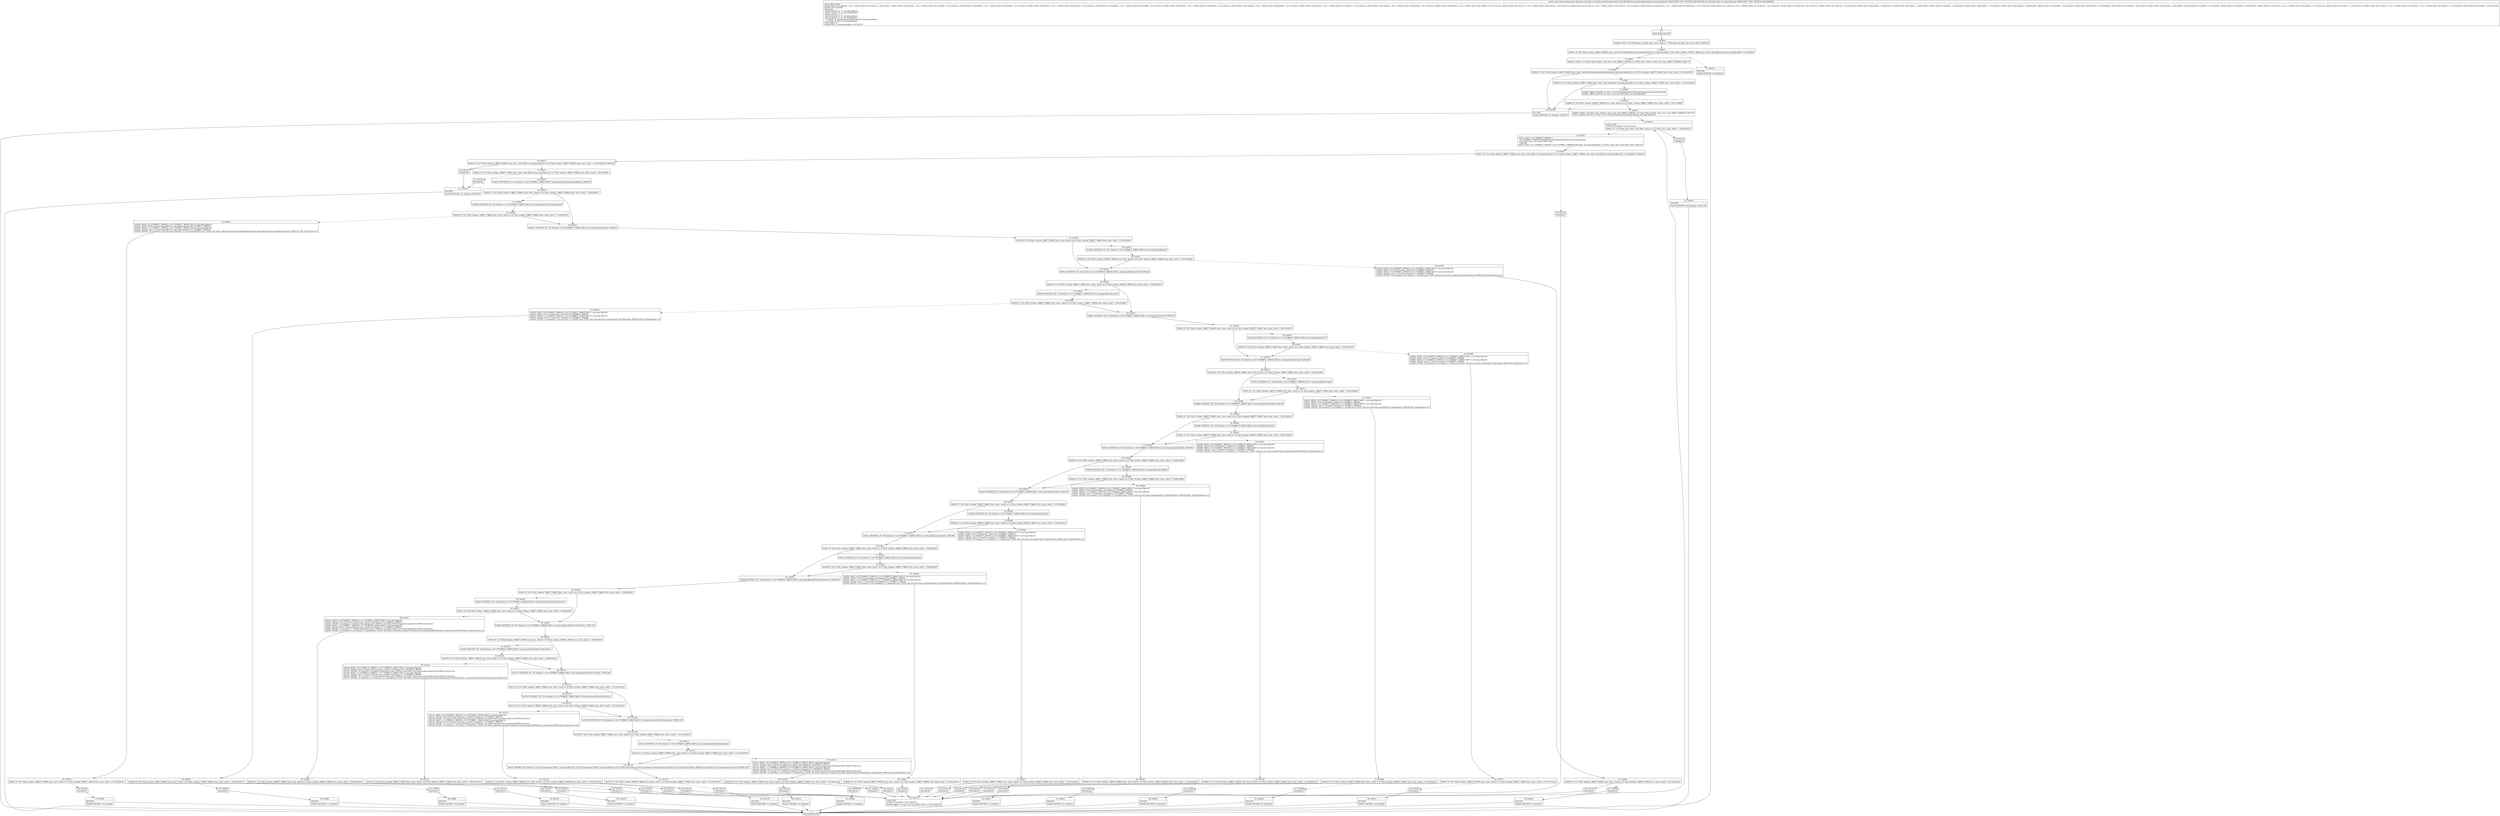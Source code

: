 digraph "CFG forkotlin.collections.ArraysKt__ArraysKt.contentDeepEquals([Ljava\/lang\/Object;[Ljava\/lang\/Object;)Z" {
Node_0 [shape=record,label="{0\:\ ?|MTH_ENTER_BLOCK\l}"];
Node_2 [shape=record,label="{2\:\ 0x0000|0x0000: CONST  (r0 I:??[boolean, int, float, short, byte, char]) = (1 ??[boolean, int, float, short, byte, char])  (LINE:76)\l}"];
Node_3 [shape=record,label="{3\:\ 0x0001|0x0001: IF  (r8 I:??[int, boolean, OBJECT, ARRAY, byte, short, char] A[D('$this$contentDeepEqualsImpl' java.lang.Object[])]) != (r9 I:??[int, boolean, OBJECT, ARRAY, byte, short, char] A[D('other' java.lang.Object[])])  \-\> B:5:0x0004 \l}"];
Node_4 [shape=record,label="{4\:\ 0x0003|RETURN\l|0x0003: RETURN  (r0 I:boolean) \l}"];
Node_1 [shape=record,label="{1\:\ ?|MTH_EXIT_BLOCK\l}"];
Node_5 [shape=record,label="{5\:\ 0x0004|0x0004: CONST  (r1 I:??[int, float, boolean, short, byte, char, OBJECT, ARRAY]) = (0 ??[int, float, boolean, short, byte, char, OBJECT, ARRAY])  (LINE:77)\l}"];
Node_6 [shape=record,label="{6\:\ 0x0005|0x0005: IF  (r8 I:??[int, boolean, OBJECT, ARRAY, byte, short, char] A[D('$this$contentDeepEqualsImpl' java.lang.Object[])]) == (0 ??[int, boolean, OBJECT, ARRAY, byte, short, char])  \-\> B:116:0x0160 \l}"];
Node_7 [shape=record,label="{7\:\ 0x0007|0x0007: IF  (r9 I:??[int, boolean, OBJECT, ARRAY, byte, short, char] A[D('other' java.lang.Object[])]) == (0 ??[int, boolean, OBJECT, ARRAY, byte, short, char])  \-\> B:116:0x0160 \l}"];
Node_8 [shape=record,label="{8\:\ 0x0009|0x0009: ARRAY_LENGTH  (r2 I:int) = (r8 I:??[] A[D('$this$contentDeepEqualsImpl' java.lang.Object[])]) \l0x000a: ARRAY_LENGTH  (r3 I:int) = (r9 I:??[] A[D('other' java.lang.Object[])]) \l}"];
Node_9 [shape=record,label="{9\:\ 0x000b|0x000b: IF  (r2 I:??[int, boolean, OBJECT, ARRAY, byte, short, char]) == (r3 I:??[int, boolean, OBJECT, ARRAY, byte, short, char])  \-\> B:11:0x000f \l}"];
Node_11 [shape=record,label="{11\:\ 0x000f|0x000f: CONST  (r2 I:??[int, float, boolean, short, byte, char, OBJECT, ARRAY]) = (0 ??[int, float, boolean, short, byte, char, OBJECT, ARRAY])  (LINE:79)\l0x0010: ARRAY_LENGTH  (r3 I:int) = (r8 I:??[] A[D('$this$contentDeepEqualsImpl' java.lang.Object[])]) \l}"];
Node_12 [shape=record,label="{12\:\ 0x0011|LOOP_START\lLOOP:0: B:12:0x0011\-\>B:113:0x015a\l|0x0011: IF  (r2 I:??[int, byte, short, char] A[D('i' int)]) \>= (r3 I:??[int, byte, short, char])  \-\> B:118:0x015f \l}"];
Node_13 [shape=record,label="{13\:\ 0x0013|0x0013: AGET  (r4 I:??[OBJECT, ARRAY]) = \l  (r8 I:??[OBJECT, ARRAY][] A[D('$this$contentDeepEqualsImpl' java.lang.Object[])])\l  (r2 I:??[int, short, byte, char] A[D('i' int)])\l  (LINE:80)\l0x0015: AGET  (r5 I:??[OBJECT, ARRAY]) = (r9 I:??[OBJECT, ARRAY][] A[D('other' java.lang.Object[])]), (r2 I:??[int, short, byte, char] A[D('i' int)])  (LINE:81)\l}"];
Node_14 [shape=record,label="{14\:\ 0x0017|0x0017: IF  (r4 I:??[int, boolean, OBJECT, ARRAY, byte, short, char] A[D('v1' java.lang.Object)]) != (r5 I:??[int, boolean, OBJECT, ARRAY, byte, short, char] A[D('v2' java.lang.Object)])  \-\> B:16:0x001b  (LINE:83)\l}"];
Node_16 [shape=record,label="{16\:\ 0x001b|0x001b: IF  (r4 I:??[int, boolean, OBJECT, ARRAY, byte, short, char] A[D('v1' java.lang.Object)]) == (0 ??[int, boolean, OBJECT, ARRAY, byte, short, char])  \-\> B:120:0x015e  (LINE:85)\l}"];
Node_17 [shape=record,label="{17\:\ 0x001d|0x001d: IF  (r5 I:??[int, boolean, OBJECT, ARRAY, byte, short, char] A[D('v2' java.lang.Object)]) != (0 ??[int, boolean, OBJECT, ARRAY, byte, short, char])  \-\> B:19:0x0021 \l}"];
Node_19 [shape=record,label="{19\:\ 0x0021|0x0022: INSTANCE_OF  (r6 I:boolean) = (r4 I:??[OBJECT, ARRAY] A[D('v1' java.lang.Object)]) java.lang.Object[]  (LINE:90)\l}"];
Node_20 [shape=record,label="{20\:\ 0x0024|0x0024: IF  (r6 I:??[int, boolean, OBJECT, ARRAY, byte, short, char]) == (0 ??[int, boolean, OBJECT, ARRAY, byte, short, char])  \-\> B:26:0x0037 \l}"];
Node_21 [shape=record,label="{21\:\ 0x0026|0x0026: INSTANCE_OF  (r6 I:boolean) = (r5 I:??[OBJECT, ARRAY] A[D('v2' java.lang.Object)]) java.lang.Object[] \l}"];
Node_22 [shape=record,label="{22\:\ 0x0028|0x0028: IF  (r6 I:??[int, boolean, OBJECT, ARRAY, byte, short, char]) == (0 ??[int, boolean, OBJECT, ARRAY, byte, short, char])  \-\> B:26:0x0037 \l}"];
Node_23 [shape=record,label="{23\:\ 0x002a|0x002a: MOVE  (r6 I:??[OBJECT, ARRAY]) = (r4 I:??[OBJECT, ARRAY] A[D('v1' java.lang.Object)]) \l0x002b: CHECK_CAST (r6 I:java.lang.Object[]) = (java.lang.Object[]) (r6 I:??[OBJECT, ARRAY]) \l0x002d: MOVE  (r7 I:??[OBJECT, ARRAY]) = (r5 I:??[OBJECT, ARRAY] A[D('v2' java.lang.Object)]) \l0x002e: CHECK_CAST (r7 I:java.lang.Object[]) = (java.lang.Object[]) (r7 I:??[OBJECT, ARRAY]) \l0x0030: INVOKE  (r6 I:boolean) = (r6 I:java.lang.Object[]), (r7 I:java.lang.Object[]) type: STATIC call: kotlin.collections.ArraysKt.contentDeepEquals(java.lang.Object[], java.lang.Object[]):boolean A[MD:\<T\>:(T[], T[]):boolean (m)]\l}"];
Node_24 [shape=record,label="{24\:\ 0x0034|0x0034: IF  (r6 I:??[int, boolean, OBJECT, ARRAY, byte, short, char]) != (0 ??[int, boolean, OBJECT, ARRAY, byte, short, char])  \-\> B:134:0x015a \l}"];
Node_125 [shape=record,label="{125\:\ 0x0036|SYNTHETIC\l}"];
Node_25 [shape=record,label="{25\:\ 0x0036|RETURN\l|0x0036: RETURN  (r1 I:boolean) \l}"];
Node_134 [shape=record,label="{134\:\ 0x015a|SYNTHETIC\l}"];
Node_113 [shape=record,label="{113\:\ 0x015a|LOOP_END\lLOOP:0: B:12:0x0011\-\>B:113:0x015a\l|0x015a: ARITH  (r2 I:int) = (r2 I:int A[D('i' int)]) + (1 int)  (LINE:79)\l}"];
Node_26 [shape=record,label="{26\:\ 0x0037|0x0037: INSTANCE_OF  (r6 I:boolean) = (r4 I:??[OBJECT, ARRAY] A[D('v1' java.lang.Object)]) byte[]  (LINE:91)\l}"];
Node_27 [shape=record,label="{27\:\ 0x0039|0x0039: IF  (r6 I:??[int, boolean, OBJECT, ARRAY, byte, short, char]) == (0 ??[int, boolean, OBJECT, ARRAY, byte, short, char])  \-\> B:33:0x004c \l}"];
Node_28 [shape=record,label="{28\:\ 0x003b|0x003b: INSTANCE_OF  (r6 I:boolean) = (r5 I:??[OBJECT, ARRAY] A[D('v2' java.lang.Object)]) byte[] \l}"];
Node_29 [shape=record,label="{29\:\ 0x003d|0x003d: IF  (r6 I:??[int, boolean, OBJECT, ARRAY, byte, short, char]) == (0 ??[int, boolean, OBJECT, ARRAY, byte, short, char])  \-\> B:33:0x004c \l}"];
Node_30 [shape=record,label="{30\:\ 0x003f|0x003f: MOVE  (r6 I:??[OBJECT, ARRAY]) = (r4 I:??[OBJECT, ARRAY] A[D('v1' java.lang.Object)]) \l0x0040: CHECK_CAST (r6 I:byte[]) = (byte[]) (r6 I:??[OBJECT, ARRAY]) \l0x0042: MOVE  (r7 I:??[OBJECT, ARRAY]) = (r5 I:??[OBJECT, ARRAY] A[D('v2' java.lang.Object)]) \l0x0043: CHECK_CAST (r7 I:byte[]) = (byte[]) (r7 I:??[OBJECT, ARRAY]) \l0x0045: INVOKE  (r6 I:boolean) = (r6 I:byte[]), (r7 I:byte[]) type: STATIC call: java.util.Arrays.equals(byte[], byte[]):boolean A[MD:(byte[], byte[]):boolean (c)]\l}"];
Node_31 [shape=record,label="{31\:\ 0x0049|0x0049: IF  (r6 I:??[int, boolean, OBJECT, ARRAY, byte, short, char]) != (0 ??[int, boolean, OBJECT, ARRAY, byte, short, char])  \-\> B:135:0x015a \l}"];
Node_127 [shape=record,label="{127\:\ 0x004b|SYNTHETIC\l}"];
Node_32 [shape=record,label="{32\:\ 0x004b|RETURN\l|0x004b: RETURN  (r1 I:boolean) \l}"];
Node_135 [shape=record,label="{135\:\ 0x015a|SYNTHETIC\l}"];
Node_33 [shape=record,label="{33\:\ 0x004c|0x004c: INSTANCE_OF  (r6 I:boolean) = (r4 I:??[OBJECT, ARRAY] A[D('v1' java.lang.Object)]) short[]  (LINE:92)\l}"];
Node_34 [shape=record,label="{34\:\ 0x004e|0x004e: IF  (r6 I:??[int, boolean, OBJECT, ARRAY, byte, short, char]) == (0 ??[int, boolean, OBJECT, ARRAY, byte, short, char])  \-\> B:40:0x0061 \l}"];
Node_35 [shape=record,label="{35\:\ 0x0050|0x0050: INSTANCE_OF  (r6 I:boolean) = (r5 I:??[OBJECT, ARRAY] A[D('v2' java.lang.Object)]) short[] \l}"];
Node_36 [shape=record,label="{36\:\ 0x0052|0x0052: IF  (r6 I:??[int, boolean, OBJECT, ARRAY, byte, short, char]) == (0 ??[int, boolean, OBJECT, ARRAY, byte, short, char])  \-\> B:40:0x0061 \l}"];
Node_37 [shape=record,label="{37\:\ 0x0054|0x0054: MOVE  (r6 I:??[OBJECT, ARRAY]) = (r4 I:??[OBJECT, ARRAY] A[D('v1' java.lang.Object)]) \l0x0055: CHECK_CAST (r6 I:short[]) = (short[]) (r6 I:??[OBJECT, ARRAY]) \l0x0057: MOVE  (r7 I:??[OBJECT, ARRAY]) = (r5 I:??[OBJECT, ARRAY] A[D('v2' java.lang.Object)]) \l0x0058: CHECK_CAST (r7 I:short[]) = (short[]) (r7 I:??[OBJECT, ARRAY]) \l0x005a: INVOKE  (r6 I:boolean) = (r6 I:short[]), (r7 I:short[]) type: STATIC call: java.util.Arrays.equals(short[], short[]):boolean A[MD:(short[], short[]):boolean (c)]\l}"];
Node_38 [shape=record,label="{38\:\ 0x005e|0x005e: IF  (r6 I:??[int, boolean, OBJECT, ARRAY, byte, short, char]) != (0 ??[int, boolean, OBJECT, ARRAY, byte, short, char])  \-\> B:136:0x015a \l}"];
Node_131 [shape=record,label="{131\:\ 0x0060|SYNTHETIC\l}"];
Node_39 [shape=record,label="{39\:\ 0x0060|RETURN\l|0x0060: RETURN  (r1 I:boolean) \l}"];
Node_136 [shape=record,label="{136\:\ 0x015a|SYNTHETIC\l}"];
Node_40 [shape=record,label="{40\:\ 0x0061|0x0061: INSTANCE_OF  (r6 I:boolean) = (r4 I:??[OBJECT, ARRAY] A[D('v1' java.lang.Object)]) int[]  (LINE:93)\l}"];
Node_41 [shape=record,label="{41\:\ 0x0063|0x0063: IF  (r6 I:??[int, boolean, OBJECT, ARRAY, byte, short, char]) == (0 ??[int, boolean, OBJECT, ARRAY, byte, short, char])  \-\> B:47:0x0076 \l}"];
Node_42 [shape=record,label="{42\:\ 0x0065|0x0065: INSTANCE_OF  (r6 I:boolean) = (r5 I:??[OBJECT, ARRAY] A[D('v2' java.lang.Object)]) int[] \l}"];
Node_43 [shape=record,label="{43\:\ 0x0067|0x0067: IF  (r6 I:??[int, boolean, OBJECT, ARRAY, byte, short, char]) == (0 ??[int, boolean, OBJECT, ARRAY, byte, short, char])  \-\> B:47:0x0076 \l}"];
Node_44 [shape=record,label="{44\:\ 0x0069|0x0069: MOVE  (r6 I:??[OBJECT, ARRAY]) = (r4 I:??[OBJECT, ARRAY] A[D('v1' java.lang.Object)]) \l0x006a: CHECK_CAST (r6 I:int[]) = (int[]) (r6 I:??[OBJECT, ARRAY]) \l0x006c: MOVE  (r7 I:??[OBJECT, ARRAY]) = (r5 I:??[OBJECT, ARRAY] A[D('v2' java.lang.Object)]) \l0x006d: CHECK_CAST (r7 I:int[]) = (int[]) (r7 I:??[OBJECT, ARRAY]) \l0x006f: INVOKE  (r6 I:boolean) = (r6 I:int[]), (r7 I:int[]) type: STATIC call: java.util.Arrays.equals(int[], int[]):boolean A[MD:(int[], int[]):boolean (c)]\l}"];
Node_45 [shape=record,label="{45\:\ 0x0073|0x0073: IF  (r6 I:??[int, boolean, OBJECT, ARRAY, byte, short, char]) != (0 ??[int, boolean, OBJECT, ARRAY, byte, short, char])  \-\> B:137:0x015a \l}"];
Node_132 [shape=record,label="{132\:\ 0x0075|SYNTHETIC\l}"];
Node_46 [shape=record,label="{46\:\ 0x0075|RETURN\l|0x0075: RETURN  (r1 I:boolean) \l}"];
Node_137 [shape=record,label="{137\:\ 0x015a|SYNTHETIC\l}"];
Node_47 [shape=record,label="{47\:\ 0x0076|0x0076: INSTANCE_OF  (r6 I:boolean) = (r4 I:??[OBJECT, ARRAY] A[D('v1' java.lang.Object)]) long[]  (LINE:94)\l}"];
Node_48 [shape=record,label="{48\:\ 0x0078|0x0078: IF  (r6 I:??[int, boolean, OBJECT, ARRAY, byte, short, char]) == (0 ??[int, boolean, OBJECT, ARRAY, byte, short, char])  \-\> B:54:0x008b \l}"];
Node_49 [shape=record,label="{49\:\ 0x007a|0x007a: INSTANCE_OF  (r6 I:boolean) = (r5 I:??[OBJECT, ARRAY] A[D('v2' java.lang.Object)]) long[] \l}"];
Node_50 [shape=record,label="{50\:\ 0x007c|0x007c: IF  (r6 I:??[int, boolean, OBJECT, ARRAY, byte, short, char]) == (0 ??[int, boolean, OBJECT, ARRAY, byte, short, char])  \-\> B:54:0x008b \l}"];
Node_51 [shape=record,label="{51\:\ 0x007e|0x007e: MOVE  (r6 I:??[OBJECT, ARRAY]) = (r4 I:??[OBJECT, ARRAY] A[D('v1' java.lang.Object)]) \l0x007f: CHECK_CAST (r6 I:long[]) = (long[]) (r6 I:??[OBJECT, ARRAY]) \l0x0081: MOVE  (r7 I:??[OBJECT, ARRAY]) = (r5 I:??[OBJECT, ARRAY] A[D('v2' java.lang.Object)]) \l0x0082: CHECK_CAST (r7 I:long[]) = (long[]) (r7 I:??[OBJECT, ARRAY]) \l0x0084: INVOKE  (r6 I:boolean) = (r6 I:long[]), (r7 I:long[]) type: STATIC call: java.util.Arrays.equals(long[], long[]):boolean A[MD:(long[], long[]):boolean (c)]\l}"];
Node_52 [shape=record,label="{52\:\ 0x0088|0x0088: IF  (r6 I:??[int, boolean, OBJECT, ARRAY, byte, short, char]) != (0 ??[int, boolean, OBJECT, ARRAY, byte, short, char])  \-\> B:138:0x015a \l}"];
Node_117 [shape=record,label="{117\:\ 0x008a|SYNTHETIC\l}"];
Node_53 [shape=record,label="{53\:\ 0x008a|RETURN\l|0x008a: RETURN  (r1 I:boolean) \l}"];
Node_138 [shape=record,label="{138\:\ 0x015a|SYNTHETIC\l}"];
Node_54 [shape=record,label="{54\:\ 0x008b|0x008b: INSTANCE_OF  (r6 I:boolean) = (r4 I:??[OBJECT, ARRAY] A[D('v1' java.lang.Object)]) float[]  (LINE:95)\l}"];
Node_55 [shape=record,label="{55\:\ 0x008d|0x008d: IF  (r6 I:??[int, boolean, OBJECT, ARRAY, byte, short, char]) == (0 ??[int, boolean, OBJECT, ARRAY, byte, short, char])  \-\> B:61:0x00a0 \l}"];
Node_56 [shape=record,label="{56\:\ 0x008f|0x008f: INSTANCE_OF  (r6 I:boolean) = (r5 I:??[OBJECT, ARRAY] A[D('v2' java.lang.Object)]) float[] \l}"];
Node_57 [shape=record,label="{57\:\ 0x0091|0x0091: IF  (r6 I:??[int, boolean, OBJECT, ARRAY, byte, short, char]) == (0 ??[int, boolean, OBJECT, ARRAY, byte, short, char])  \-\> B:61:0x00a0 \l}"];
Node_58 [shape=record,label="{58\:\ 0x0093|0x0093: MOVE  (r6 I:??[OBJECT, ARRAY]) = (r4 I:??[OBJECT, ARRAY] A[D('v1' java.lang.Object)]) \l0x0094: CHECK_CAST (r6 I:float[]) = (float[]) (r6 I:??[OBJECT, ARRAY]) \l0x0096: MOVE  (r7 I:??[OBJECT, ARRAY]) = (r5 I:??[OBJECT, ARRAY] A[D('v2' java.lang.Object)]) \l0x0097: CHECK_CAST (r7 I:float[]) = (float[]) (r7 I:??[OBJECT, ARRAY]) \l0x0099: INVOKE  (r6 I:boolean) = (r6 I:float[]), (r7 I:float[]) type: STATIC call: java.util.Arrays.equals(float[], float[]):boolean A[MD:(float[], float[]):boolean (c)]\l}"];
Node_59 [shape=record,label="{59\:\ 0x009d|0x009d: IF  (r6 I:??[int, boolean, OBJECT, ARRAY, byte, short, char]) != (0 ??[int, boolean, OBJECT, ARRAY, byte, short, char])  \-\> B:139:0x015a \l}"];
Node_122 [shape=record,label="{122\:\ 0x009f|SYNTHETIC\l}"];
Node_60 [shape=record,label="{60\:\ 0x009f|RETURN\l|0x009f: RETURN  (r1 I:boolean) \l}"];
Node_139 [shape=record,label="{139\:\ 0x015a|SYNTHETIC\l}"];
Node_61 [shape=record,label="{61\:\ 0x00a0|0x00a0: INSTANCE_OF  (r6 I:boolean) = (r4 I:??[OBJECT, ARRAY] A[D('v1' java.lang.Object)]) double[]  (LINE:96)\l}"];
Node_62 [shape=record,label="{62\:\ 0x00a2|0x00a2: IF  (r6 I:??[int, boolean, OBJECT, ARRAY, byte, short, char]) == (0 ??[int, boolean, OBJECT, ARRAY, byte, short, char])  \-\> B:68:0x00b5 \l}"];
Node_63 [shape=record,label="{63\:\ 0x00a4|0x00a4: INSTANCE_OF  (r6 I:boolean) = (r5 I:??[OBJECT, ARRAY] A[D('v2' java.lang.Object)]) double[] \l}"];
Node_64 [shape=record,label="{64\:\ 0x00a6|0x00a6: IF  (r6 I:??[int, boolean, OBJECT, ARRAY, byte, short, char]) == (0 ??[int, boolean, OBJECT, ARRAY, byte, short, char])  \-\> B:68:0x00b5 \l}"];
Node_65 [shape=record,label="{65\:\ 0x00a8|0x00a8: MOVE  (r6 I:??[OBJECT, ARRAY]) = (r4 I:??[OBJECT, ARRAY] A[D('v1' java.lang.Object)]) \l0x00a9: CHECK_CAST (r6 I:double[]) = (double[]) (r6 I:??[OBJECT, ARRAY]) \l0x00ab: MOVE  (r7 I:??[OBJECT, ARRAY]) = (r5 I:??[OBJECT, ARRAY] A[D('v2' java.lang.Object)]) \l0x00ac: CHECK_CAST (r7 I:double[]) = (double[]) (r7 I:??[OBJECT, ARRAY]) \l0x00ae: INVOKE  (r6 I:boolean) = (r6 I:double[]), (r7 I:double[]) type: STATIC call: java.util.Arrays.equals(double[], double[]):boolean A[MD:(double[], double[]):boolean (c)]\l}"];
Node_66 [shape=record,label="{66\:\ 0x00b2|0x00b2: IF  (r6 I:??[int, boolean, OBJECT, ARRAY, byte, short, char]) != (0 ??[int, boolean, OBJECT, ARRAY, byte, short, char])  \-\> B:140:0x015a \l}"];
Node_123 [shape=record,label="{123\:\ 0x00b4|SYNTHETIC\l}"];
Node_67 [shape=record,label="{67\:\ 0x00b4|RETURN\l|0x00b4: RETURN  (r1 I:boolean) \l}"];
Node_140 [shape=record,label="{140\:\ 0x015a|SYNTHETIC\l}"];
Node_68 [shape=record,label="{68\:\ 0x00b5|0x00b5: INSTANCE_OF  (r6 I:boolean) = (r4 I:??[OBJECT, ARRAY] A[D('v1' java.lang.Object)]) char[]  (LINE:97)\l}"];
Node_69 [shape=record,label="{69\:\ 0x00b7|0x00b7: IF  (r6 I:??[int, boolean, OBJECT, ARRAY, byte, short, char]) == (0 ??[int, boolean, OBJECT, ARRAY, byte, short, char])  \-\> B:75:0x00ca \l}"];
Node_70 [shape=record,label="{70\:\ 0x00b9|0x00b9: INSTANCE_OF  (r6 I:boolean) = (r5 I:??[OBJECT, ARRAY] A[D('v2' java.lang.Object)]) char[] \l}"];
Node_71 [shape=record,label="{71\:\ 0x00bb|0x00bb: IF  (r6 I:??[int, boolean, OBJECT, ARRAY, byte, short, char]) == (0 ??[int, boolean, OBJECT, ARRAY, byte, short, char])  \-\> B:75:0x00ca \l}"];
Node_72 [shape=record,label="{72\:\ 0x00bd|0x00bd: MOVE  (r6 I:??[OBJECT, ARRAY]) = (r4 I:??[OBJECT, ARRAY] A[D('v1' java.lang.Object)]) \l0x00be: CHECK_CAST (r6 I:char[]) = (char[]) (r6 I:??[OBJECT, ARRAY]) \l0x00c0: MOVE  (r7 I:??[OBJECT, ARRAY]) = (r5 I:??[OBJECT, ARRAY] A[D('v2' java.lang.Object)]) \l0x00c1: CHECK_CAST (r7 I:char[]) = (char[]) (r7 I:??[OBJECT, ARRAY]) \l0x00c3: INVOKE  (r6 I:boolean) = (r6 I:char[]), (r7 I:char[]) type: STATIC call: java.util.Arrays.equals(char[], char[]):boolean A[MD:(char[], char[]):boolean (c)]\l}"];
Node_73 [shape=record,label="{73\:\ 0x00c7|0x00c7: IF  (r6 I:??[int, boolean, OBJECT, ARRAY, byte, short, char]) != (0 ??[int, boolean, OBJECT, ARRAY, byte, short, char])  \-\> B:141:0x015a \l}"];
Node_126 [shape=record,label="{126\:\ 0x00c9|SYNTHETIC\l}"];
Node_74 [shape=record,label="{74\:\ 0x00c9|RETURN\l|0x00c9: RETURN  (r1 I:boolean) \l}"];
Node_141 [shape=record,label="{141\:\ 0x015a|SYNTHETIC\l}"];
Node_75 [shape=record,label="{75\:\ 0x00ca|0x00ca: INSTANCE_OF  (r6 I:boolean) = (r4 I:??[OBJECT, ARRAY] A[D('v1' java.lang.Object)]) boolean[]  (LINE:98)\l}"];
Node_76 [shape=record,label="{76\:\ 0x00cc|0x00cc: IF  (r6 I:??[int, boolean, OBJECT, ARRAY, byte, short, char]) == (0 ??[int, boolean, OBJECT, ARRAY, byte, short, char])  \-\> B:82:0x00df \l}"];
Node_77 [shape=record,label="{77\:\ 0x00ce|0x00ce: INSTANCE_OF  (r6 I:boolean) = (r5 I:??[OBJECT, ARRAY] A[D('v2' java.lang.Object)]) boolean[] \l}"];
Node_78 [shape=record,label="{78\:\ 0x00d0|0x00d0: IF  (r6 I:??[int, boolean, OBJECT, ARRAY, byte, short, char]) == (0 ??[int, boolean, OBJECT, ARRAY, byte, short, char])  \-\> B:82:0x00df \l}"];
Node_79 [shape=record,label="{79\:\ 0x00d2|0x00d2: MOVE  (r6 I:??[OBJECT, ARRAY]) = (r4 I:??[OBJECT, ARRAY] A[D('v1' java.lang.Object)]) \l0x00d3: CHECK_CAST (r6 I:boolean[]) = (boolean[]) (r6 I:??[OBJECT, ARRAY]) \l0x00d5: MOVE  (r7 I:??[OBJECT, ARRAY]) = (r5 I:??[OBJECT, ARRAY] A[D('v2' java.lang.Object)]) \l0x00d6: CHECK_CAST (r7 I:boolean[]) = (boolean[]) (r7 I:??[OBJECT, ARRAY]) \l0x00d8: INVOKE  (r6 I:boolean) = (r6 I:boolean[]), (r7 I:boolean[]) type: STATIC call: java.util.Arrays.equals(boolean[], boolean[]):boolean A[MD:(boolean[], boolean[]):boolean (c)]\l}"];
Node_80 [shape=record,label="{80\:\ 0x00dc|0x00dc: IF  (r6 I:??[int, boolean, OBJECT, ARRAY, byte, short, char]) != (0 ??[int, boolean, OBJECT, ARRAY, byte, short, char])  \-\> B:142:0x015a \l}"];
Node_130 [shape=record,label="{130\:\ 0x00de|SYNTHETIC\l}"];
Node_81 [shape=record,label="{81\:\ 0x00de|RETURN\l|0x00de: RETURN  (r1 I:boolean) \l}"];
Node_142 [shape=record,label="{142\:\ 0x015a|SYNTHETIC\l}"];
Node_82 [shape=record,label="{82\:\ 0x00df|0x00df: INSTANCE_OF  (r6 I:boolean) = (r4 I:??[OBJECT, ARRAY] A[D('v1' java.lang.Object)]) kotlin.UByteArray  (LINE:100)\l}"];
Node_83 [shape=record,label="{83\:\ 0x00e1|0x00e1: IF  (r6 I:??[int, boolean, OBJECT, ARRAY, byte, short, char]) == (0 ??[int, boolean, OBJECT, ARRAY, byte, short, char])  \-\> B:89:0x00fc \l}"];
Node_84 [shape=record,label="{84\:\ 0x00e3|0x00e3: INSTANCE_OF  (r6 I:boolean) = (r5 I:??[OBJECT, ARRAY] A[D('v2' java.lang.Object)]) kotlin.UByteArray \l}"];
Node_85 [shape=record,label="{85\:\ 0x00e5|0x00e5: IF  (r6 I:??[int, boolean, OBJECT, ARRAY, byte, short, char]) == (0 ??[int, boolean, OBJECT, ARRAY, byte, short, char])  \-\> B:89:0x00fc \l}"];
Node_86 [shape=record,label="{86\:\ 0x00e7|0x00e7: MOVE  (r6 I:??[OBJECT, ARRAY]) = (r4 I:??[OBJECT, ARRAY] A[D('v1' java.lang.Object)]) \l0x00e8: CHECK_CAST (r6 I:kotlin.UByteArray) = (kotlin.UByteArray) (r6 I:??[OBJECT, ARRAY]) \l0x00ea: INVOKE  (r6 I:byte[]) = (r6 I:kotlin.UByteArray) type: VIRTUAL call: kotlin.UByteArray.unbox\-impl():byte[] A[MD:():byte[] (m)]\l0x00ee: MOVE  (r7 I:??[OBJECT, ARRAY]) = (r5 I:??[OBJECT, ARRAY] A[D('v2' java.lang.Object)]) \l0x00ef: CHECK_CAST (r7 I:kotlin.UByteArray) = (kotlin.UByteArray) (r7 I:??[OBJECT, ARRAY]) \l0x00f1: INVOKE  (r7 I:byte[]) = (r7 I:kotlin.UByteArray) type: VIRTUAL call: kotlin.UByteArray.unbox\-impl():byte[] A[MD:():byte[] (m)]\l0x00f5: INVOKE  (r6 I:boolean) = (r6 I:byte[]), (r7 I:byte[]) type: STATIC call: kotlin.collections.unsigned.UArraysKt.contentEquals\-kV0jMPg(byte[], byte[]):boolean A[MD:(byte[], byte[]):boolean (m)]\l}"];
Node_87 [shape=record,label="{87\:\ 0x00f9|0x00f9: IF  (r6 I:??[int, boolean, OBJECT, ARRAY, byte, short, char]) != (0 ??[int, boolean, OBJECT, ARRAY, byte, short, char])  \-\> B:143:0x015a \l}"];
Node_133 [shape=record,label="{133\:\ 0x00fb|SYNTHETIC\l}"];
Node_88 [shape=record,label="{88\:\ 0x00fb|RETURN\l|0x00fb: RETURN  (r1 I:boolean) \l}"];
Node_143 [shape=record,label="{143\:\ 0x015a|SYNTHETIC\l}"];
Node_89 [shape=record,label="{89\:\ 0x00fc|0x00fc: INSTANCE_OF  (r6 I:boolean) = (r4 I:??[OBJECT, ARRAY] A[D('v1' java.lang.Object)]) kotlin.UShortArray  (LINE:101)\l}"];
Node_90 [shape=record,label="{90\:\ 0x00fe|0x00fe: IF  (r6 I:??[int, boolean, OBJECT, ARRAY, byte, short, char]) == (0 ??[int, boolean, OBJECT, ARRAY, byte, short, char])  \-\> B:96:0x0119 \l}"];
Node_91 [shape=record,label="{91\:\ 0x0100|0x0100: INSTANCE_OF  (r6 I:boolean) = (r5 I:??[OBJECT, ARRAY] A[D('v2' java.lang.Object)]) kotlin.UShortArray \l}"];
Node_92 [shape=record,label="{92\:\ 0x0102|0x0102: IF  (r6 I:??[int, boolean, OBJECT, ARRAY, byte, short, char]) == (0 ??[int, boolean, OBJECT, ARRAY, byte, short, char])  \-\> B:96:0x0119 \l}"];
Node_93 [shape=record,label="{93\:\ 0x0104|0x0104: MOVE  (r6 I:??[OBJECT, ARRAY]) = (r4 I:??[OBJECT, ARRAY] A[D('v1' java.lang.Object)]) \l0x0105: CHECK_CAST (r6 I:kotlin.UShortArray) = (kotlin.UShortArray) (r6 I:??[OBJECT, ARRAY]) \l0x0107: INVOKE  (r6 I:short[]) = (r6 I:kotlin.UShortArray) type: VIRTUAL call: kotlin.UShortArray.unbox\-impl():short[] A[MD:():short[] (m)]\l0x010b: MOVE  (r7 I:??[OBJECT, ARRAY]) = (r5 I:??[OBJECT, ARRAY] A[D('v2' java.lang.Object)]) \l0x010c: CHECK_CAST (r7 I:kotlin.UShortArray) = (kotlin.UShortArray) (r7 I:??[OBJECT, ARRAY]) \l0x010e: INVOKE  (r7 I:short[]) = (r7 I:kotlin.UShortArray) type: VIRTUAL call: kotlin.UShortArray.unbox\-impl():short[] A[MD:():short[] (m)]\l0x0112: INVOKE  (r6 I:boolean) = (r6 I:short[]), (r7 I:short[]) type: STATIC call: kotlin.collections.unsigned.UArraysKt.contentEquals\-FGO6Aew(short[], short[]):boolean A[MD:(short[], short[]):boolean (m)]\l}"];
Node_94 [shape=record,label="{94\:\ 0x0116|0x0116: IF  (r6 I:??[int, boolean, OBJECT, ARRAY, byte, short, char]) != (0 ??[int, boolean, OBJECT, ARRAY, byte, short, char])  \-\> B:144:0x015a \l}"];
Node_119 [shape=record,label="{119\:\ 0x0118|SYNTHETIC\l}"];
Node_95 [shape=record,label="{95\:\ 0x0118|RETURN\l|0x0118: RETURN  (r1 I:boolean) \l}"];
Node_144 [shape=record,label="{144\:\ 0x015a|SYNTHETIC\l}"];
Node_96 [shape=record,label="{96\:\ 0x0119|0x0119: INSTANCE_OF  (r6 I:boolean) = (r4 I:??[OBJECT, ARRAY] A[D('v1' java.lang.Object)]) kotlin.UIntArray  (LINE:102)\l}"];
Node_97 [shape=record,label="{97\:\ 0x011b|0x011b: IF  (r6 I:??[int, boolean, OBJECT, ARRAY, byte, short, char]) == (0 ??[int, boolean, OBJECT, ARRAY, byte, short, char])  \-\> B:103:0x0136 \l}"];
Node_98 [shape=record,label="{98\:\ 0x011d|0x011d: INSTANCE_OF  (r6 I:boolean) = (r5 I:??[OBJECT, ARRAY] A[D('v2' java.lang.Object)]) kotlin.UIntArray \l}"];
Node_99 [shape=record,label="{99\:\ 0x011f|0x011f: IF  (r6 I:??[int, boolean, OBJECT, ARRAY, byte, short, char]) == (0 ??[int, boolean, OBJECT, ARRAY, byte, short, char])  \-\> B:103:0x0136 \l}"];
Node_100 [shape=record,label="{100\:\ 0x0121|0x0121: MOVE  (r6 I:??[OBJECT, ARRAY]) = (r4 I:??[OBJECT, ARRAY] A[D('v1' java.lang.Object)]) \l0x0122: CHECK_CAST (r6 I:kotlin.UIntArray) = (kotlin.UIntArray) (r6 I:??[OBJECT, ARRAY]) \l0x0124: INVOKE  (r6 I:int[]) = (r6 I:kotlin.UIntArray) type: VIRTUAL call: kotlin.UIntArray.unbox\-impl():int[] A[MD:():int[] (m)]\l0x0128: MOVE  (r7 I:??[OBJECT, ARRAY]) = (r5 I:??[OBJECT, ARRAY] A[D('v2' java.lang.Object)]) \l0x0129: CHECK_CAST (r7 I:kotlin.UIntArray) = (kotlin.UIntArray) (r7 I:??[OBJECT, ARRAY]) \l0x012b: INVOKE  (r7 I:int[]) = (r7 I:kotlin.UIntArray) type: VIRTUAL call: kotlin.UIntArray.unbox\-impl():int[] A[MD:():int[] (m)]\l0x012f: INVOKE  (r6 I:boolean) = (r6 I:int[]), (r7 I:int[]) type: STATIC call: kotlin.collections.unsigned.UArraysKt.contentEquals\-KJPZfPQ(int[], int[]):boolean A[MD:(int[], int[]):boolean (m)]\l}"];
Node_101 [shape=record,label="{101\:\ 0x0133|0x0133: IF  (r6 I:??[int, boolean, OBJECT, ARRAY, byte, short, char]) != (0 ??[int, boolean, OBJECT, ARRAY, byte, short, char])  \-\> B:145:0x015a \l}"];
Node_124 [shape=record,label="{124\:\ 0x0135|SYNTHETIC\l}"];
Node_102 [shape=record,label="{102\:\ 0x0135|RETURN\l|0x0135: RETURN  (r1 I:boolean) \l}"];
Node_145 [shape=record,label="{145\:\ 0x015a|SYNTHETIC\l}"];
Node_103 [shape=record,label="{103\:\ 0x0136|0x0136: INSTANCE_OF  (r6 I:boolean) = (r4 I:??[OBJECT, ARRAY] A[D('v1' java.lang.Object)]) kotlin.ULongArray  (LINE:103)\l}"];
Node_104 [shape=record,label="{104\:\ 0x0138|0x0138: IF  (r6 I:??[int, boolean, OBJECT, ARRAY, byte, short, char]) == (0 ??[int, boolean, OBJECT, ARRAY, byte, short, char])  \-\> B:110:0x0153 \l}"];
Node_105 [shape=record,label="{105\:\ 0x013a|0x013a: INSTANCE_OF  (r6 I:boolean) = (r5 I:??[OBJECT, ARRAY] A[D('v2' java.lang.Object)]) kotlin.ULongArray \l}"];
Node_106 [shape=record,label="{106\:\ 0x013c|0x013c: IF  (r6 I:??[int, boolean, OBJECT, ARRAY, byte, short, char]) == (0 ??[int, boolean, OBJECT, ARRAY, byte, short, char])  \-\> B:110:0x0153 \l}"];
Node_107 [shape=record,label="{107\:\ 0x013e|0x013e: MOVE  (r6 I:??[OBJECT, ARRAY]) = (r4 I:??[OBJECT, ARRAY] A[D('v1' java.lang.Object)]) \l0x013f: CHECK_CAST (r6 I:kotlin.ULongArray) = (kotlin.ULongArray) (r6 I:??[OBJECT, ARRAY]) \l0x0141: INVOKE  (r6 I:long[]) = (r6 I:kotlin.ULongArray) type: VIRTUAL call: kotlin.ULongArray.unbox\-impl():long[] A[MD:():long[] (m)]\l0x0145: MOVE  (r7 I:??[OBJECT, ARRAY]) = (r5 I:??[OBJECT, ARRAY] A[D('v2' java.lang.Object)]) \l0x0146: CHECK_CAST (r7 I:kotlin.ULongArray) = (kotlin.ULongArray) (r7 I:??[OBJECT, ARRAY]) \l0x0148: INVOKE  (r7 I:long[]) = (r7 I:kotlin.ULongArray) type: VIRTUAL call: kotlin.ULongArray.unbox\-impl():long[] A[MD:():long[] (m)]\l0x014c: INVOKE  (r6 I:boolean) = (r6 I:long[]), (r7 I:long[]) type: STATIC call: kotlin.collections.unsigned.UArraysKt.contentEquals\-lec5QzE(long[], long[]):boolean A[MD:(long[], long[]):boolean (m)]\l}"];
Node_108 [shape=record,label="{108\:\ 0x0150|0x0150: IF  (r6 I:??[int, boolean, OBJECT, ARRAY, byte, short, char]) != (0 ??[int, boolean, OBJECT, ARRAY, byte, short, char])  \-\> B:146:0x015a \l}"];
Node_128 [shape=record,label="{128\:\ 0x0152|SYNTHETIC\l}"];
Node_109 [shape=record,label="{109\:\ 0x0152|RETURN\l|0x0152: RETURN  (r1 I:boolean) \l}"];
Node_146 [shape=record,label="{146\:\ 0x015a|SYNTHETIC\l}"];
Node_110 [shape=record,label="{110\:\ 0x0153|0x0153: INVOKE  (r6 I:boolean) = (r4 I:java.lang.Object A[D('v1' java.lang.Object)]), (r5 I:java.lang.Object A[D('v2' java.lang.Object)]) type: STATIC call: kotlin.jvm.internal.Intrinsics.areEqual(java.lang.Object, java.lang.Object):boolean A[MD:(java.lang.Object, java.lang.Object):boolean (m)] (LINE:105)\l}"];
Node_111 [shape=record,label="{111\:\ 0x0157|0x0157: IF  (r6 I:??[int, boolean, OBJECT, ARRAY, byte, short, char]) != (0 ??[int, boolean, OBJECT, ARRAY, byte, short, char])  \-\> B:147:0x015a \l}"];
Node_129 [shape=record,label="{129\:\ 0x0159|SYNTHETIC\l}"];
Node_112 [shape=record,label="{112\:\ 0x0159|RETURN\l|0x0159: RETURN  (r1 I:boolean) \l}"];
Node_147 [shape=record,label="{147\:\ 0x015a|SYNTHETIC\l}"];
Node_121 [shape=record,label="{121\:\ 0x015e|SYNTHETIC\l}"];
Node_114 [shape=record,label="{114\:\ 0x015e|RETURN\l|0x015e: RETURN  (r1 I:boolean)  (LINE:86)\l}"];
Node_120 [shape=record,label="{120\:\ 0x015e|SYNTHETIC\l}"];
Node_148 [shape=record,label="{148\:\ 0x015a|SYNTHETIC\l}"];
Node_118 [shape=record,label="{118\:\ 0x015f|SYNTHETIC\l}"];
Node_115 [shape=record,label="{115\:\ 0x015f|RETURN\l|0x015f: RETURN  (r0 I:boolean)  (LINE:109)\l}"];
Node_116 [shape=record,label="{116\:\ 0x0160|RETURN\l|0x0160: RETURN  (r1 I:boolean)  (LINE:77)\l}"];
MethodNode[shape=record,label="{public static final boolean kotlin.collections.ArraysKt__ArraysKt.contentDeepEquals((r8 I:T[] A[D('$this$contentDeepEqualsImpl' java.lang.Object[]), IMMUTABLE_TYPE, METHOD_ARGUMENT]), (r9 I:T[] A[D('other' java.lang.Object[]), IMMUTABLE_TYPE, METHOD_ARGUMENT]))  | USE_LINES_HINTS\lCROSS_EDGE: B:25:0x0036 \-\> B:1:?, BACK_EDGE: B:113:0x015a \-\> B:12:0x0011, CROSS_EDGE: B:32:0x004b \-\> B:1:?, CROSS_EDGE: B:31:0x0049 \-\> B:113:0x015a, CROSS_EDGE: B:39:0x0060 \-\> B:1:?, CROSS_EDGE: B:38:0x005e \-\> B:113:0x015a, CROSS_EDGE: B:46:0x0075 \-\> B:1:?, CROSS_EDGE: B:45:0x0073 \-\> B:113:0x015a, CROSS_EDGE: B:53:0x008a \-\> B:1:?, CROSS_EDGE: B:52:0x0088 \-\> B:113:0x015a, CROSS_EDGE: B:60:0x009f \-\> B:1:?, CROSS_EDGE: B:59:0x009d \-\> B:113:0x015a, CROSS_EDGE: B:67:0x00b4 \-\> B:1:?, CROSS_EDGE: B:66:0x00b2 \-\> B:113:0x015a, CROSS_EDGE: B:74:0x00c9 \-\> B:1:?, CROSS_EDGE: B:73:0x00c7 \-\> B:113:0x015a, CROSS_EDGE: B:81:0x00de \-\> B:1:?, CROSS_EDGE: B:80:0x00dc \-\> B:113:0x015a, CROSS_EDGE: B:88:0x00fb \-\> B:1:?, CROSS_EDGE: B:87:0x00f9 \-\> B:113:0x015a, CROSS_EDGE: B:95:0x0118 \-\> B:1:?, CROSS_EDGE: B:94:0x0116 \-\> B:113:0x015a, CROSS_EDGE: B:102:0x0135 \-\> B:1:?, CROSS_EDGE: B:101:0x0133 \-\> B:113:0x015a, CROSS_EDGE: B:109:0x0152 \-\> B:1:?, CROSS_EDGE: B:108:0x0150 \-\> B:113:0x015a, CROSS_EDGE: B:112:0x0159 \-\> B:1:?, CROSS_EDGE: B:111:0x0157 \-\> B:113:0x015a, CROSS_EDGE: B:104:0x0138 \-\> B:110:0x0153, CROSS_EDGE: B:97:0x011b \-\> B:103:0x0136, CROSS_EDGE: B:90:0x00fe \-\> B:96:0x0119, CROSS_EDGE: B:83:0x00e1 \-\> B:89:0x00fc, CROSS_EDGE: B:76:0x00cc \-\> B:82:0x00df, CROSS_EDGE: B:69:0x00b7 \-\> B:75:0x00ca, CROSS_EDGE: B:62:0x00a2 \-\> B:68:0x00b5, CROSS_EDGE: B:55:0x008d \-\> B:61:0x00a0, CROSS_EDGE: B:48:0x0078 \-\> B:54:0x008b, CROSS_EDGE: B:41:0x0063 \-\> B:47:0x0076, CROSS_EDGE: B:34:0x004e \-\> B:40:0x0061, CROSS_EDGE: B:27:0x0039 \-\> B:33:0x004c, CROSS_EDGE: B:20:0x0024 \-\> B:26:0x0037, CROSS_EDGE: B:114:0x015e \-\> B:1:?, CROSS_EDGE: B:16:0x001b \-\> B:114:0x015e, CROSS_EDGE: B:14:0x0017 \-\> B:113:0x015a, CROSS_EDGE: B:115:0x015f \-\> B:1:?, CROSS_EDGE: B:116:0x0160 \-\> B:1:?, CROSS_EDGE: B:7:0x0007 \-\> B:116:0x0160, CROSS_EDGE: B:6:0x0005 \-\> B:116:0x0160\lINLINE_NOT_NEEDED\lDebug Info:\l  0x0015\-0x015a: r4 'v1' Ljava\/lang\/Object;\l  0x0017\-0x015a: r5 'v2' Ljava\/lang\/Object;\l  0x0010\-0x015f: r2 'i' I\l  0x015e\-0x015f: r4 'v1' Ljava\/lang\/Object;\l  0x015e\-0x015f: r5 'v2' Ljava\/lang\/Object;\l  \-1 \-0x0160: r8 '$this$contentDeepEqualsImpl' [Ljava\/lang\/Object;\l  \-1 \-0x0160: r9 'other' [Ljava\/lang\/Object;\lTYPE_VARS: [T]\lSIGNATURE: \<T:Ljava\/lang\/Object;\>([TT;[TT;)Z\l}"];
MethodNode -> Node_0;Node_0 -> Node_2;
Node_2 -> Node_3;
Node_3 -> Node_4[style=dashed];
Node_3 -> Node_5;
Node_4 -> Node_1;
Node_5 -> Node_6;
Node_6 -> Node_7[style=dashed];
Node_6 -> Node_116;
Node_7 -> Node_8[style=dashed];
Node_7 -> Node_116;
Node_8 -> Node_9;
Node_9 -> Node_11;
Node_9 -> Node_116[style=dashed];
Node_11 -> Node_12;
Node_12 -> Node_13[style=dashed];
Node_12 -> Node_118;
Node_13 -> Node_14;
Node_14 -> Node_16;
Node_14 -> Node_148[style=dashed];
Node_16 -> Node_17[style=dashed];
Node_16 -> Node_120;
Node_17 -> Node_19;
Node_17 -> Node_121[style=dashed];
Node_19 -> Node_20;
Node_20 -> Node_21[style=dashed];
Node_20 -> Node_26;
Node_21 -> Node_22;
Node_22 -> Node_23[style=dashed];
Node_22 -> Node_26;
Node_23 -> Node_24;
Node_24 -> Node_125[style=dashed];
Node_24 -> Node_134;
Node_125 -> Node_25;
Node_25 -> Node_1;
Node_134 -> Node_113;
Node_113 -> Node_12;
Node_26 -> Node_27;
Node_27 -> Node_28[style=dashed];
Node_27 -> Node_33;
Node_28 -> Node_29;
Node_29 -> Node_30[style=dashed];
Node_29 -> Node_33;
Node_30 -> Node_31;
Node_31 -> Node_127[style=dashed];
Node_31 -> Node_135;
Node_127 -> Node_32;
Node_32 -> Node_1;
Node_135 -> Node_113;
Node_33 -> Node_34;
Node_34 -> Node_35[style=dashed];
Node_34 -> Node_40;
Node_35 -> Node_36;
Node_36 -> Node_37[style=dashed];
Node_36 -> Node_40;
Node_37 -> Node_38;
Node_38 -> Node_131[style=dashed];
Node_38 -> Node_136;
Node_131 -> Node_39;
Node_39 -> Node_1;
Node_136 -> Node_113;
Node_40 -> Node_41;
Node_41 -> Node_42[style=dashed];
Node_41 -> Node_47;
Node_42 -> Node_43;
Node_43 -> Node_44[style=dashed];
Node_43 -> Node_47;
Node_44 -> Node_45;
Node_45 -> Node_132[style=dashed];
Node_45 -> Node_137;
Node_132 -> Node_46;
Node_46 -> Node_1;
Node_137 -> Node_113;
Node_47 -> Node_48;
Node_48 -> Node_49[style=dashed];
Node_48 -> Node_54;
Node_49 -> Node_50;
Node_50 -> Node_51[style=dashed];
Node_50 -> Node_54;
Node_51 -> Node_52;
Node_52 -> Node_117[style=dashed];
Node_52 -> Node_138;
Node_117 -> Node_53;
Node_53 -> Node_1;
Node_138 -> Node_113;
Node_54 -> Node_55;
Node_55 -> Node_56[style=dashed];
Node_55 -> Node_61;
Node_56 -> Node_57;
Node_57 -> Node_58[style=dashed];
Node_57 -> Node_61;
Node_58 -> Node_59;
Node_59 -> Node_122[style=dashed];
Node_59 -> Node_139;
Node_122 -> Node_60;
Node_60 -> Node_1;
Node_139 -> Node_113;
Node_61 -> Node_62;
Node_62 -> Node_63[style=dashed];
Node_62 -> Node_68;
Node_63 -> Node_64;
Node_64 -> Node_65[style=dashed];
Node_64 -> Node_68;
Node_65 -> Node_66;
Node_66 -> Node_123[style=dashed];
Node_66 -> Node_140;
Node_123 -> Node_67;
Node_67 -> Node_1;
Node_140 -> Node_113;
Node_68 -> Node_69;
Node_69 -> Node_70[style=dashed];
Node_69 -> Node_75;
Node_70 -> Node_71;
Node_71 -> Node_72[style=dashed];
Node_71 -> Node_75;
Node_72 -> Node_73;
Node_73 -> Node_126[style=dashed];
Node_73 -> Node_141;
Node_126 -> Node_74;
Node_74 -> Node_1;
Node_141 -> Node_113;
Node_75 -> Node_76;
Node_76 -> Node_77[style=dashed];
Node_76 -> Node_82;
Node_77 -> Node_78;
Node_78 -> Node_79[style=dashed];
Node_78 -> Node_82;
Node_79 -> Node_80;
Node_80 -> Node_130[style=dashed];
Node_80 -> Node_142;
Node_130 -> Node_81;
Node_81 -> Node_1;
Node_142 -> Node_113;
Node_82 -> Node_83;
Node_83 -> Node_84[style=dashed];
Node_83 -> Node_89;
Node_84 -> Node_85;
Node_85 -> Node_86[style=dashed];
Node_85 -> Node_89;
Node_86 -> Node_87;
Node_87 -> Node_133[style=dashed];
Node_87 -> Node_143;
Node_133 -> Node_88;
Node_88 -> Node_1;
Node_143 -> Node_113;
Node_89 -> Node_90;
Node_90 -> Node_91[style=dashed];
Node_90 -> Node_96;
Node_91 -> Node_92;
Node_92 -> Node_93[style=dashed];
Node_92 -> Node_96;
Node_93 -> Node_94;
Node_94 -> Node_119[style=dashed];
Node_94 -> Node_144;
Node_119 -> Node_95;
Node_95 -> Node_1;
Node_144 -> Node_113;
Node_96 -> Node_97;
Node_97 -> Node_98[style=dashed];
Node_97 -> Node_103;
Node_98 -> Node_99;
Node_99 -> Node_100[style=dashed];
Node_99 -> Node_103;
Node_100 -> Node_101;
Node_101 -> Node_124[style=dashed];
Node_101 -> Node_145;
Node_124 -> Node_102;
Node_102 -> Node_1;
Node_145 -> Node_113;
Node_103 -> Node_104;
Node_104 -> Node_105[style=dashed];
Node_104 -> Node_110;
Node_105 -> Node_106;
Node_106 -> Node_107[style=dashed];
Node_106 -> Node_110;
Node_107 -> Node_108;
Node_108 -> Node_128[style=dashed];
Node_108 -> Node_146;
Node_128 -> Node_109;
Node_109 -> Node_1;
Node_146 -> Node_113;
Node_110 -> Node_111;
Node_111 -> Node_129[style=dashed];
Node_111 -> Node_147;
Node_129 -> Node_112;
Node_112 -> Node_1;
Node_147 -> Node_113;
Node_121 -> Node_114;
Node_114 -> Node_1;
Node_120 -> Node_114;
Node_148 -> Node_113;
Node_118 -> Node_115;
Node_115 -> Node_1;
Node_116 -> Node_1;
}

